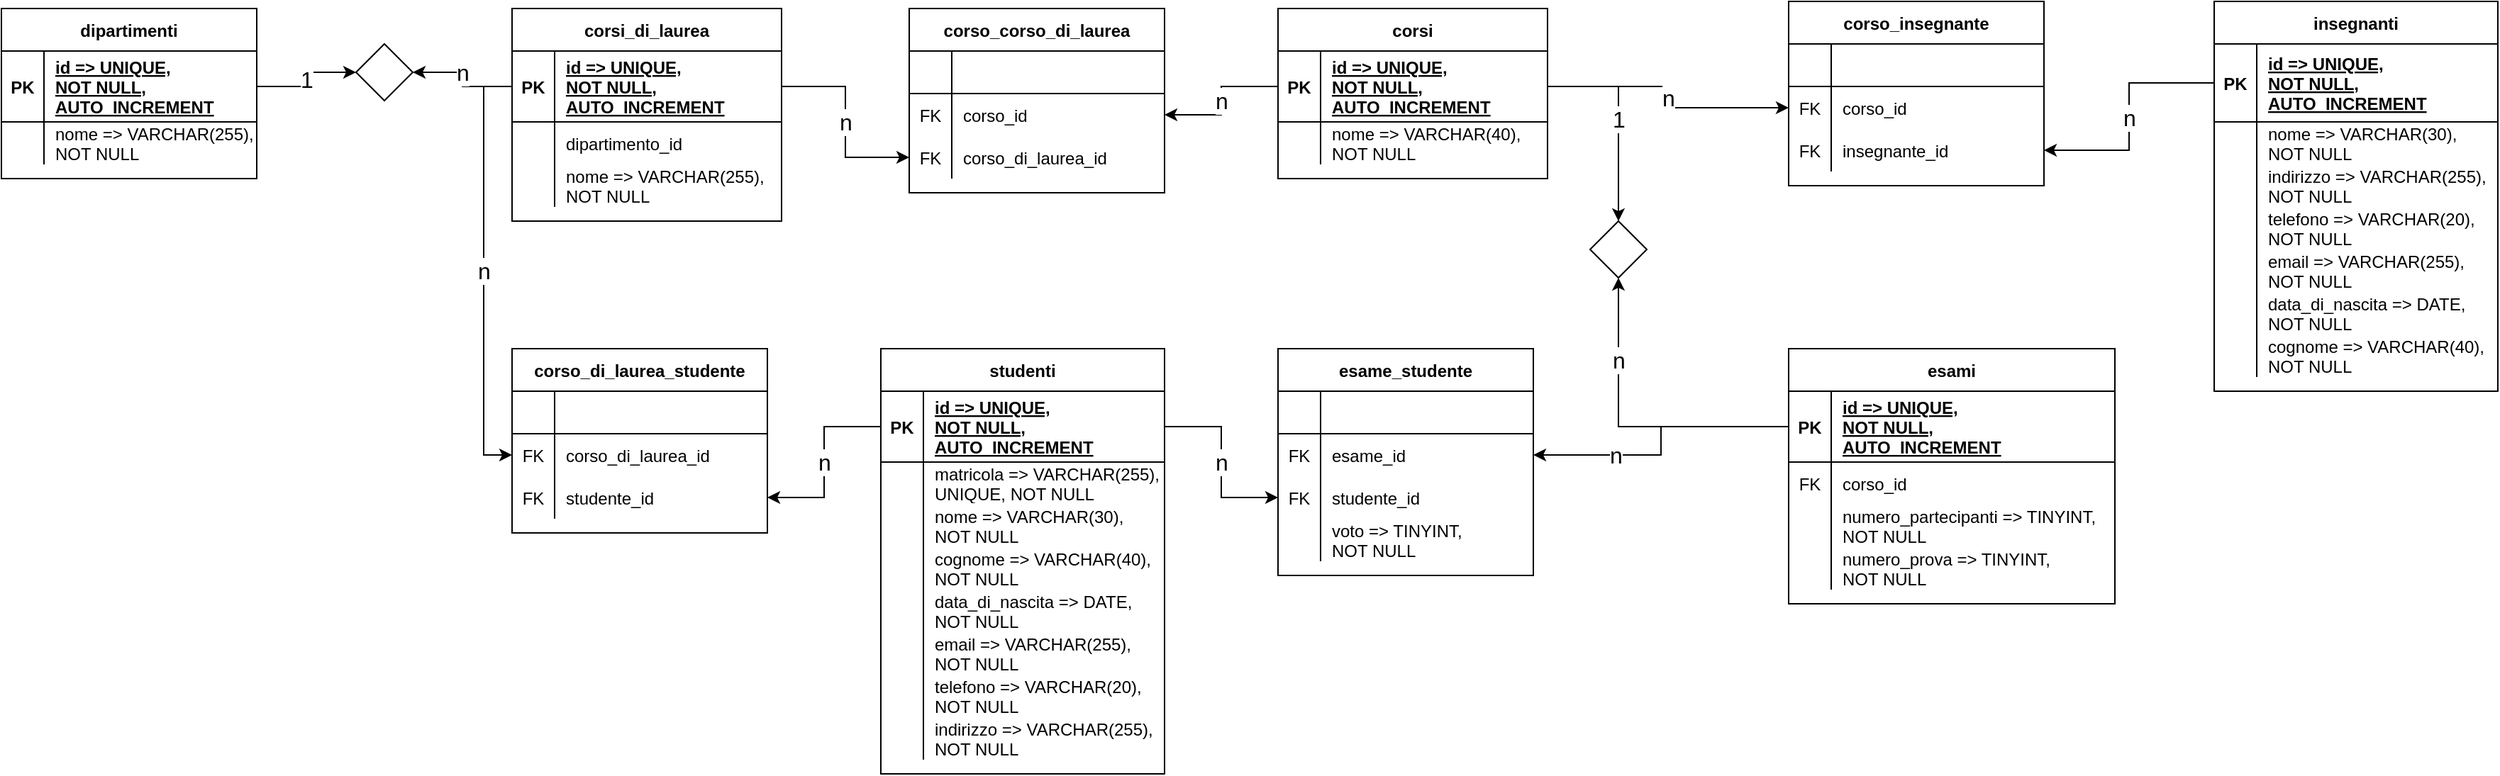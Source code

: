 <mxfile version="20.3.7" type="device"><diagram id="mI0ZPfT8q0YDLfwwR1di" name="Pagina-1"><mxGraphModel dx="1497" dy="802" grid="1" gridSize="10" guides="1" tooltips="1" connect="1" arrows="1" fold="1" page="1" pageScale="1" pageWidth="827" pageHeight="1169" math="0" shadow="0"><root><mxCell id="0"/><mxCell id="1" parent="0"/><mxCell id="MH5O1AEKYoV-XnrUyeyy-1" value="dipartimenti" style="shape=table;startSize=30;container=1;collapsible=1;childLayout=tableLayout;fixedRows=1;rowLines=0;fontStyle=1;align=center;resizeLast=1;" parent="1" vertex="1"><mxGeometry x="40" y="40" width="180" height="120" as="geometry"/></mxCell><mxCell id="MH5O1AEKYoV-XnrUyeyy-2" value="" style="shape=tableRow;horizontal=0;startSize=0;swimlaneHead=0;swimlaneBody=0;fillColor=none;collapsible=0;dropTarget=0;points=[[0,0.5],[1,0.5]];portConstraint=eastwest;top=0;left=0;right=0;bottom=1;" parent="MH5O1AEKYoV-XnrUyeyy-1" vertex="1"><mxGeometry y="30" width="180" height="50" as="geometry"/></mxCell><mxCell id="MH5O1AEKYoV-XnrUyeyy-3" value="PK" style="shape=partialRectangle;connectable=0;fillColor=none;top=0;left=0;bottom=0;right=0;fontStyle=1;overflow=hidden;" parent="MH5O1AEKYoV-XnrUyeyy-2" vertex="1"><mxGeometry width="30" height="50" as="geometry"><mxRectangle width="30" height="50" as="alternateBounds"/></mxGeometry></mxCell><mxCell id="MH5O1AEKYoV-XnrUyeyy-4" value="id =&gt; UNIQUE, &#10;NOT NULL, &#10;AUTO_INCREMENT" style="shape=partialRectangle;connectable=0;fillColor=none;top=0;left=0;bottom=0;right=0;align=left;spacingLeft=6;fontStyle=5;overflow=hidden;" parent="MH5O1AEKYoV-XnrUyeyy-2" vertex="1"><mxGeometry x="30" width="150" height="50" as="geometry"><mxRectangle width="150" height="50" as="alternateBounds"/></mxGeometry></mxCell><mxCell id="MH5O1AEKYoV-XnrUyeyy-5" value="" style="shape=tableRow;horizontal=0;startSize=0;swimlaneHead=0;swimlaneBody=0;fillColor=none;collapsible=0;dropTarget=0;points=[[0,0.5],[1,0.5]];portConstraint=eastwest;top=0;left=0;right=0;bottom=0;" parent="MH5O1AEKYoV-XnrUyeyy-1" vertex="1"><mxGeometry y="80" width="180" height="30" as="geometry"/></mxCell><mxCell id="MH5O1AEKYoV-XnrUyeyy-6" value="" style="shape=partialRectangle;connectable=0;fillColor=none;top=0;left=0;bottom=0;right=0;editable=1;overflow=hidden;" parent="MH5O1AEKYoV-XnrUyeyy-5" vertex="1"><mxGeometry width="30" height="30" as="geometry"><mxRectangle width="30" height="30" as="alternateBounds"/></mxGeometry></mxCell><mxCell id="MH5O1AEKYoV-XnrUyeyy-7" value="nome =&gt; VARCHAR(255),&#10;NOT NULL" style="shape=partialRectangle;connectable=0;fillColor=none;top=0;left=0;bottom=0;right=0;align=left;spacingLeft=6;overflow=hidden;" parent="MH5O1AEKYoV-XnrUyeyy-5" vertex="1"><mxGeometry x="30" width="150" height="30" as="geometry"><mxRectangle width="150" height="30" as="alternateBounds"/></mxGeometry></mxCell><mxCell id="MH5O1AEKYoV-XnrUyeyy-14" value="corsi_di_laurea" style="shape=table;startSize=30;container=1;collapsible=1;childLayout=tableLayout;fixedRows=1;rowLines=0;fontStyle=1;align=center;resizeLast=1;" parent="1" vertex="1"><mxGeometry x="400" y="40" width="190" height="150" as="geometry"/></mxCell><mxCell id="MH5O1AEKYoV-XnrUyeyy-15" value="" style="shape=tableRow;horizontal=0;startSize=0;swimlaneHead=0;swimlaneBody=0;fillColor=none;collapsible=0;dropTarget=0;points=[[0,0.5],[1,0.5]];portConstraint=eastwest;top=0;left=0;right=0;bottom=1;" parent="MH5O1AEKYoV-XnrUyeyy-14" vertex="1"><mxGeometry y="30" width="190" height="50" as="geometry"/></mxCell><mxCell id="MH5O1AEKYoV-XnrUyeyy-16" value="PK" style="shape=partialRectangle;connectable=0;fillColor=none;top=0;left=0;bottom=0;right=0;fontStyle=1;overflow=hidden;" parent="MH5O1AEKYoV-XnrUyeyy-15" vertex="1"><mxGeometry width="30" height="50" as="geometry"><mxRectangle width="30" height="50" as="alternateBounds"/></mxGeometry></mxCell><mxCell id="MH5O1AEKYoV-XnrUyeyy-17" value="id =&gt; UNIQUE,&#10;NOT NULL,&#10;AUTO_INCREMENT" style="shape=partialRectangle;connectable=0;fillColor=none;top=0;left=0;bottom=0;right=0;align=left;spacingLeft=6;fontStyle=5;overflow=hidden;" parent="MH5O1AEKYoV-XnrUyeyy-15" vertex="1"><mxGeometry x="30" width="160" height="50" as="geometry"><mxRectangle width="160" height="50" as="alternateBounds"/></mxGeometry></mxCell><mxCell id="MH5O1AEKYoV-XnrUyeyy-18" value="" style="shape=tableRow;horizontal=0;startSize=0;swimlaneHead=0;swimlaneBody=0;fillColor=none;collapsible=0;dropTarget=0;points=[[0,0.5],[1,0.5]];portConstraint=eastwest;top=0;left=0;right=0;bottom=0;" parent="MH5O1AEKYoV-XnrUyeyy-14" vertex="1"><mxGeometry y="80" width="190" height="30" as="geometry"/></mxCell><mxCell id="MH5O1AEKYoV-XnrUyeyy-19" value="" style="shape=partialRectangle;connectable=0;fillColor=none;top=0;left=0;bottom=0;right=0;editable=1;overflow=hidden;" parent="MH5O1AEKYoV-XnrUyeyy-18" vertex="1"><mxGeometry width="30" height="30" as="geometry"><mxRectangle width="30" height="30" as="alternateBounds"/></mxGeometry></mxCell><mxCell id="MH5O1AEKYoV-XnrUyeyy-20" value="dipartimento_id" style="shape=partialRectangle;connectable=0;fillColor=none;top=0;left=0;bottom=0;right=0;align=left;spacingLeft=6;overflow=hidden;" parent="MH5O1AEKYoV-XnrUyeyy-18" vertex="1"><mxGeometry x="30" width="160" height="30" as="geometry"><mxRectangle width="160" height="30" as="alternateBounds"/></mxGeometry></mxCell><mxCell id="MH5O1AEKYoV-XnrUyeyy-31" value="" style="shape=tableRow;horizontal=0;startSize=0;swimlaneHead=0;swimlaneBody=0;fillColor=none;collapsible=0;dropTarget=0;points=[[0,0.5],[1,0.5]];portConstraint=eastwest;top=0;left=0;right=0;bottom=0;" parent="MH5O1AEKYoV-XnrUyeyy-14" vertex="1"><mxGeometry y="110" width="190" height="30" as="geometry"/></mxCell><mxCell id="MH5O1AEKYoV-XnrUyeyy-32" value="" style="shape=partialRectangle;connectable=0;fillColor=none;top=0;left=0;bottom=0;right=0;editable=1;overflow=hidden;" parent="MH5O1AEKYoV-XnrUyeyy-31" vertex="1"><mxGeometry width="30" height="30" as="geometry"><mxRectangle width="30" height="30" as="alternateBounds"/></mxGeometry></mxCell><mxCell id="MH5O1AEKYoV-XnrUyeyy-33" value="nome =&gt; VARCHAR(255),&#10;NOT NULL" style="shape=partialRectangle;connectable=0;fillColor=none;top=0;left=0;bottom=0;right=0;align=left;spacingLeft=6;overflow=hidden;" parent="MH5O1AEKYoV-XnrUyeyy-31" vertex="1"><mxGeometry x="30" width="160" height="30" as="geometry"><mxRectangle width="160" height="30" as="alternateBounds"/></mxGeometry></mxCell><mxCell id="m5TZOOCpqlPHJm87c6ji-35" value="studenti" style="shape=table;startSize=30;container=1;collapsible=1;childLayout=tableLayout;fixedRows=1;rowLines=0;fontStyle=1;align=center;resizeLast=1;" vertex="1" parent="1"><mxGeometry x="660" y="280" width="200" height="300" as="geometry"/></mxCell><mxCell id="m5TZOOCpqlPHJm87c6ji-36" value="" style="shape=tableRow;horizontal=0;startSize=0;swimlaneHead=0;swimlaneBody=0;fillColor=none;collapsible=0;dropTarget=0;points=[[0,0.5],[1,0.5]];portConstraint=eastwest;top=0;left=0;right=0;bottom=1;" vertex="1" parent="m5TZOOCpqlPHJm87c6ji-35"><mxGeometry y="30" width="200" height="50" as="geometry"/></mxCell><mxCell id="m5TZOOCpqlPHJm87c6ji-37" value="PK" style="shape=partialRectangle;connectable=0;fillColor=none;top=0;left=0;bottom=0;right=0;fontStyle=1;overflow=hidden;" vertex="1" parent="m5TZOOCpqlPHJm87c6ji-36"><mxGeometry width="30" height="50" as="geometry"><mxRectangle width="30" height="50" as="alternateBounds"/></mxGeometry></mxCell><mxCell id="m5TZOOCpqlPHJm87c6ji-38" value="id =&gt; UNIQUE,&#10;NOT NULL,&#10;AUTO_INCREMENT" style="shape=partialRectangle;connectable=0;fillColor=none;top=0;left=0;bottom=0;right=0;align=left;spacingLeft=6;fontStyle=5;overflow=hidden;" vertex="1" parent="m5TZOOCpqlPHJm87c6ji-36"><mxGeometry x="30" width="170" height="50" as="geometry"><mxRectangle width="170" height="50" as="alternateBounds"/></mxGeometry></mxCell><mxCell id="m5TZOOCpqlPHJm87c6ji-39" value="" style="shape=tableRow;horizontal=0;startSize=0;swimlaneHead=0;swimlaneBody=0;fillColor=none;collapsible=0;dropTarget=0;points=[[0,0.5],[1,0.5]];portConstraint=eastwest;top=0;left=0;right=0;bottom=0;" vertex="1" parent="m5TZOOCpqlPHJm87c6ji-35"><mxGeometry y="80" width="200" height="30" as="geometry"/></mxCell><mxCell id="m5TZOOCpqlPHJm87c6ji-40" value="" style="shape=partialRectangle;connectable=0;fillColor=none;top=0;left=0;bottom=0;right=0;editable=1;overflow=hidden;" vertex="1" parent="m5TZOOCpqlPHJm87c6ji-39"><mxGeometry width="30" height="30" as="geometry"><mxRectangle width="30" height="30" as="alternateBounds"/></mxGeometry></mxCell><mxCell id="m5TZOOCpqlPHJm87c6ji-41" value="matricola =&gt; VARCHAR(255),&#10;UNIQUE, NOT NULL" style="shape=partialRectangle;connectable=0;fillColor=none;top=0;left=0;bottom=0;right=0;align=left;spacingLeft=6;overflow=hidden;" vertex="1" parent="m5TZOOCpqlPHJm87c6ji-39"><mxGeometry x="30" width="170" height="30" as="geometry"><mxRectangle width="170" height="30" as="alternateBounds"/></mxGeometry></mxCell><mxCell id="m5TZOOCpqlPHJm87c6ji-45" value="" style="shape=tableRow;horizontal=0;startSize=0;swimlaneHead=0;swimlaneBody=0;fillColor=none;collapsible=0;dropTarget=0;points=[[0,0.5],[1,0.5]];portConstraint=eastwest;top=0;left=0;right=0;bottom=0;" vertex="1" parent="m5TZOOCpqlPHJm87c6ji-35"><mxGeometry y="110" width="200" height="30" as="geometry"/></mxCell><mxCell id="m5TZOOCpqlPHJm87c6ji-46" value="" style="shape=partialRectangle;connectable=0;fillColor=none;top=0;left=0;bottom=0;right=0;editable=1;overflow=hidden;" vertex="1" parent="m5TZOOCpqlPHJm87c6ji-45"><mxGeometry width="30" height="30" as="geometry"><mxRectangle width="30" height="30" as="alternateBounds"/></mxGeometry></mxCell><mxCell id="m5TZOOCpqlPHJm87c6ji-47" value="nome =&gt; VARCHAR(30),&#10;NOT NULL" style="shape=partialRectangle;connectable=0;fillColor=none;top=0;left=0;bottom=0;right=0;align=left;spacingLeft=6;overflow=hidden;" vertex="1" parent="m5TZOOCpqlPHJm87c6ji-45"><mxGeometry x="30" width="170" height="30" as="geometry"><mxRectangle width="170" height="30" as="alternateBounds"/></mxGeometry></mxCell><mxCell id="m5TZOOCpqlPHJm87c6ji-42" value="" style="shape=tableRow;horizontal=0;startSize=0;swimlaneHead=0;swimlaneBody=0;fillColor=none;collapsible=0;dropTarget=0;points=[[0,0.5],[1,0.5]];portConstraint=eastwest;top=0;left=0;right=0;bottom=0;" vertex="1" parent="m5TZOOCpqlPHJm87c6ji-35"><mxGeometry y="140" width="200" height="30" as="geometry"/></mxCell><mxCell id="m5TZOOCpqlPHJm87c6ji-43" value="" style="shape=partialRectangle;connectable=0;fillColor=none;top=0;left=0;bottom=0;right=0;editable=1;overflow=hidden;" vertex="1" parent="m5TZOOCpqlPHJm87c6ji-42"><mxGeometry width="30" height="30" as="geometry"><mxRectangle width="30" height="30" as="alternateBounds"/></mxGeometry></mxCell><mxCell id="m5TZOOCpqlPHJm87c6ji-44" value="cognome =&gt; VARCHAR(40),&#10;NOT NULL" style="shape=partialRectangle;connectable=0;fillColor=none;top=0;left=0;bottom=0;right=0;align=left;spacingLeft=6;overflow=hidden;" vertex="1" parent="m5TZOOCpqlPHJm87c6ji-42"><mxGeometry x="30" width="170" height="30" as="geometry"><mxRectangle width="170" height="30" as="alternateBounds"/></mxGeometry></mxCell><mxCell id="m5TZOOCpqlPHJm87c6ji-124" value="" style="shape=tableRow;horizontal=0;startSize=0;swimlaneHead=0;swimlaneBody=0;fillColor=none;collapsible=0;dropTarget=0;points=[[0,0.5],[1,0.5]];portConstraint=eastwest;top=0;left=0;right=0;bottom=0;" vertex="1" parent="m5TZOOCpqlPHJm87c6ji-35"><mxGeometry y="170" width="200" height="30" as="geometry"/></mxCell><mxCell id="m5TZOOCpqlPHJm87c6ji-125" value="" style="shape=partialRectangle;connectable=0;fillColor=none;top=0;left=0;bottom=0;right=0;editable=1;overflow=hidden;" vertex="1" parent="m5TZOOCpqlPHJm87c6ji-124"><mxGeometry width="30" height="30" as="geometry"><mxRectangle width="30" height="30" as="alternateBounds"/></mxGeometry></mxCell><mxCell id="m5TZOOCpqlPHJm87c6ji-126" value="data_di_nascita =&gt; DATE,&#10;NOT NULL" style="shape=partialRectangle;connectable=0;fillColor=none;top=0;left=0;bottom=0;right=0;align=left;spacingLeft=6;overflow=hidden;" vertex="1" parent="m5TZOOCpqlPHJm87c6ji-124"><mxGeometry x="30" width="170" height="30" as="geometry"><mxRectangle width="170" height="30" as="alternateBounds"/></mxGeometry></mxCell><mxCell id="m5TZOOCpqlPHJm87c6ji-48" value="" style="shape=tableRow;horizontal=0;startSize=0;swimlaneHead=0;swimlaneBody=0;fillColor=none;collapsible=0;dropTarget=0;points=[[0,0.5],[1,0.5]];portConstraint=eastwest;top=0;left=0;right=0;bottom=0;" vertex="1" parent="m5TZOOCpqlPHJm87c6ji-35"><mxGeometry y="200" width="200" height="30" as="geometry"/></mxCell><mxCell id="m5TZOOCpqlPHJm87c6ji-49" value="" style="shape=partialRectangle;connectable=0;fillColor=none;top=0;left=0;bottom=0;right=0;editable=1;overflow=hidden;" vertex="1" parent="m5TZOOCpqlPHJm87c6ji-48"><mxGeometry width="30" height="30" as="geometry"><mxRectangle width="30" height="30" as="alternateBounds"/></mxGeometry></mxCell><mxCell id="m5TZOOCpqlPHJm87c6ji-50" value="email =&gt; VARCHAR(255),&#10;NOT NULL" style="shape=partialRectangle;connectable=0;fillColor=none;top=0;left=0;bottom=0;right=0;align=left;spacingLeft=6;overflow=hidden;" vertex="1" parent="m5TZOOCpqlPHJm87c6ji-48"><mxGeometry x="30" width="170" height="30" as="geometry"><mxRectangle width="170" height="30" as="alternateBounds"/></mxGeometry></mxCell><mxCell id="m5TZOOCpqlPHJm87c6ji-51" value="" style="shape=tableRow;horizontal=0;startSize=0;swimlaneHead=0;swimlaneBody=0;fillColor=none;collapsible=0;dropTarget=0;points=[[0,0.5],[1,0.5]];portConstraint=eastwest;top=0;left=0;right=0;bottom=0;" vertex="1" parent="m5TZOOCpqlPHJm87c6ji-35"><mxGeometry y="230" width="200" height="30" as="geometry"/></mxCell><mxCell id="m5TZOOCpqlPHJm87c6ji-52" value="" style="shape=partialRectangle;connectable=0;fillColor=none;top=0;left=0;bottom=0;right=0;editable=1;overflow=hidden;" vertex="1" parent="m5TZOOCpqlPHJm87c6ji-51"><mxGeometry width="30" height="30" as="geometry"><mxRectangle width="30" height="30" as="alternateBounds"/></mxGeometry></mxCell><mxCell id="m5TZOOCpqlPHJm87c6ji-53" value="telefono =&gt; VARCHAR(20),&#10;NOT NULL" style="shape=partialRectangle;connectable=0;fillColor=none;top=0;left=0;bottom=0;right=0;align=left;spacingLeft=6;overflow=hidden;" vertex="1" parent="m5TZOOCpqlPHJm87c6ji-51"><mxGeometry x="30" width="170" height="30" as="geometry"><mxRectangle width="170" height="30" as="alternateBounds"/></mxGeometry></mxCell><mxCell id="m5TZOOCpqlPHJm87c6ji-54" value="" style="shape=tableRow;horizontal=0;startSize=0;swimlaneHead=0;swimlaneBody=0;fillColor=none;collapsible=0;dropTarget=0;points=[[0,0.5],[1,0.5]];portConstraint=eastwest;top=0;left=0;right=0;bottom=0;" vertex="1" parent="m5TZOOCpqlPHJm87c6ji-35"><mxGeometry y="260" width="200" height="30" as="geometry"/></mxCell><mxCell id="m5TZOOCpqlPHJm87c6ji-55" value="" style="shape=partialRectangle;connectable=0;fillColor=none;top=0;left=0;bottom=0;right=0;editable=1;overflow=hidden;" vertex="1" parent="m5TZOOCpqlPHJm87c6ji-54"><mxGeometry width="30" height="30" as="geometry"><mxRectangle width="30" height="30" as="alternateBounds"/></mxGeometry></mxCell><mxCell id="m5TZOOCpqlPHJm87c6ji-56" value="indirizzo =&gt; VARCHAR(255),&#10;NOT NULL" style="shape=partialRectangle;connectable=0;fillColor=none;top=0;left=0;bottom=0;right=0;align=left;spacingLeft=6;overflow=hidden;" vertex="1" parent="m5TZOOCpqlPHJm87c6ji-54"><mxGeometry x="30" width="170" height="30" as="geometry"><mxRectangle width="170" height="30" as="alternateBounds"/></mxGeometry></mxCell><mxCell id="m5TZOOCpqlPHJm87c6ji-57" value="corso_di_laurea_studente" style="shape=table;startSize=30;container=1;collapsible=1;childLayout=tableLayout;fixedRows=1;rowLines=0;fontStyle=1;align=center;resizeLast=1;" vertex="1" parent="1"><mxGeometry x="400" y="280" width="180" height="130" as="geometry"/></mxCell><mxCell id="m5TZOOCpqlPHJm87c6ji-58" value="" style="shape=tableRow;horizontal=0;startSize=0;swimlaneHead=0;swimlaneBody=0;fillColor=none;collapsible=0;dropTarget=0;points=[[0,0.5],[1,0.5]];portConstraint=eastwest;top=0;left=0;right=0;bottom=1;" vertex="1" parent="m5TZOOCpqlPHJm87c6ji-57"><mxGeometry y="30" width="180" height="30" as="geometry"/></mxCell><mxCell id="m5TZOOCpqlPHJm87c6ji-59" value="" style="shape=partialRectangle;connectable=0;fillColor=none;top=0;left=0;bottom=0;right=0;fontStyle=1;overflow=hidden;" vertex="1" parent="m5TZOOCpqlPHJm87c6ji-58"><mxGeometry width="30" height="30" as="geometry"><mxRectangle width="30" height="30" as="alternateBounds"/></mxGeometry></mxCell><mxCell id="m5TZOOCpqlPHJm87c6ji-60" value="" style="shape=partialRectangle;connectable=0;fillColor=none;top=0;left=0;bottom=0;right=0;align=left;spacingLeft=6;fontStyle=5;overflow=hidden;" vertex="1" parent="m5TZOOCpqlPHJm87c6ji-58"><mxGeometry x="30" width="150" height="30" as="geometry"><mxRectangle width="150" height="30" as="alternateBounds"/></mxGeometry></mxCell><mxCell id="m5TZOOCpqlPHJm87c6ji-76" value="" style="shape=tableRow;horizontal=0;startSize=0;swimlaneHead=0;swimlaneBody=0;fillColor=none;collapsible=0;dropTarget=0;points=[[0,0.5],[1,0.5]];portConstraint=eastwest;top=0;left=0;right=0;bottom=0;" vertex="1" parent="m5TZOOCpqlPHJm87c6ji-57"><mxGeometry y="60" width="180" height="30" as="geometry"/></mxCell><mxCell id="m5TZOOCpqlPHJm87c6ji-77" value="FK" style="shape=partialRectangle;connectable=0;fillColor=none;top=0;left=0;bottom=0;right=0;editable=1;overflow=hidden;" vertex="1" parent="m5TZOOCpqlPHJm87c6ji-76"><mxGeometry width="30" height="30" as="geometry"><mxRectangle width="30" height="30" as="alternateBounds"/></mxGeometry></mxCell><mxCell id="m5TZOOCpqlPHJm87c6ji-78" value="corso_di_laurea_id" style="shape=partialRectangle;connectable=0;fillColor=none;top=0;left=0;bottom=0;right=0;align=left;spacingLeft=6;overflow=hidden;" vertex="1" parent="m5TZOOCpqlPHJm87c6ji-76"><mxGeometry x="30" width="150" height="30" as="geometry"><mxRectangle width="150" height="30" as="alternateBounds"/></mxGeometry></mxCell><mxCell id="m5TZOOCpqlPHJm87c6ji-79" value="" style="shape=tableRow;horizontal=0;startSize=0;swimlaneHead=0;swimlaneBody=0;fillColor=none;collapsible=0;dropTarget=0;points=[[0,0.5],[1,0.5]];portConstraint=eastwest;top=0;left=0;right=0;bottom=0;" vertex="1" parent="m5TZOOCpqlPHJm87c6ji-57"><mxGeometry y="90" width="180" height="30" as="geometry"/></mxCell><mxCell id="m5TZOOCpqlPHJm87c6ji-80" value="FK" style="shape=partialRectangle;connectable=0;fillColor=none;top=0;left=0;bottom=0;right=0;editable=1;overflow=hidden;" vertex="1" parent="m5TZOOCpqlPHJm87c6ji-79"><mxGeometry width="30" height="30" as="geometry"><mxRectangle width="30" height="30" as="alternateBounds"/></mxGeometry></mxCell><mxCell id="m5TZOOCpqlPHJm87c6ji-81" value="studente_id" style="shape=partialRectangle;connectable=0;fillColor=none;top=0;left=0;bottom=0;right=0;align=left;spacingLeft=6;overflow=hidden;" vertex="1" parent="m5TZOOCpqlPHJm87c6ji-79"><mxGeometry x="30" width="150" height="30" as="geometry"><mxRectangle width="150" height="30" as="alternateBounds"/></mxGeometry></mxCell><mxCell id="m5TZOOCpqlPHJm87c6ji-99" value="esame_studente" style="shape=table;startSize=30;container=1;collapsible=1;childLayout=tableLayout;fixedRows=1;rowLines=0;fontStyle=1;align=center;resizeLast=1;" vertex="1" parent="1"><mxGeometry x="940" y="280" width="180" height="160" as="geometry"/></mxCell><mxCell id="m5TZOOCpqlPHJm87c6ji-100" value="" style="shape=tableRow;horizontal=0;startSize=0;swimlaneHead=0;swimlaneBody=0;fillColor=none;collapsible=0;dropTarget=0;points=[[0,0.5],[1,0.5]];portConstraint=eastwest;top=0;left=0;right=0;bottom=1;" vertex="1" parent="m5TZOOCpqlPHJm87c6ji-99"><mxGeometry y="30" width="180" height="30" as="geometry"/></mxCell><mxCell id="m5TZOOCpqlPHJm87c6ji-101" value="" style="shape=partialRectangle;connectable=0;fillColor=none;top=0;left=0;bottom=0;right=0;fontStyle=1;overflow=hidden;" vertex="1" parent="m5TZOOCpqlPHJm87c6ji-100"><mxGeometry width="30" height="30" as="geometry"><mxRectangle width="30" height="30" as="alternateBounds"/></mxGeometry></mxCell><mxCell id="m5TZOOCpqlPHJm87c6ji-102" value="" style="shape=partialRectangle;connectable=0;fillColor=none;top=0;left=0;bottom=0;right=0;align=left;spacingLeft=6;fontStyle=5;overflow=hidden;" vertex="1" parent="m5TZOOCpqlPHJm87c6ji-100"><mxGeometry x="30" width="150" height="30" as="geometry"><mxRectangle width="150" height="30" as="alternateBounds"/></mxGeometry></mxCell><mxCell id="m5TZOOCpqlPHJm87c6ji-103" value="" style="shape=tableRow;horizontal=0;startSize=0;swimlaneHead=0;swimlaneBody=0;fillColor=none;collapsible=0;dropTarget=0;points=[[0,0.5],[1,0.5]];portConstraint=eastwest;top=0;left=0;right=0;bottom=0;" vertex="1" parent="m5TZOOCpqlPHJm87c6ji-99"><mxGeometry y="60" width="180" height="30" as="geometry"/></mxCell><mxCell id="m5TZOOCpqlPHJm87c6ji-104" value="FK" style="shape=partialRectangle;connectable=0;fillColor=none;top=0;left=0;bottom=0;right=0;editable=1;overflow=hidden;" vertex="1" parent="m5TZOOCpqlPHJm87c6ji-103"><mxGeometry width="30" height="30" as="geometry"><mxRectangle width="30" height="30" as="alternateBounds"/></mxGeometry></mxCell><mxCell id="m5TZOOCpqlPHJm87c6ji-105" value="esame_id" style="shape=partialRectangle;connectable=0;fillColor=none;top=0;left=0;bottom=0;right=0;align=left;spacingLeft=6;overflow=hidden;" vertex="1" parent="m5TZOOCpqlPHJm87c6ji-103"><mxGeometry x="30" width="150" height="30" as="geometry"><mxRectangle width="150" height="30" as="alternateBounds"/></mxGeometry></mxCell><mxCell id="m5TZOOCpqlPHJm87c6ji-106" value="" style="shape=tableRow;horizontal=0;startSize=0;swimlaneHead=0;swimlaneBody=0;fillColor=none;collapsible=0;dropTarget=0;points=[[0,0.5],[1,0.5]];portConstraint=eastwest;top=0;left=0;right=0;bottom=0;" vertex="1" parent="m5TZOOCpqlPHJm87c6ji-99"><mxGeometry y="90" width="180" height="30" as="geometry"/></mxCell><mxCell id="m5TZOOCpqlPHJm87c6ji-107" value="FK" style="shape=partialRectangle;connectable=0;fillColor=none;top=0;left=0;bottom=0;right=0;editable=1;overflow=hidden;" vertex="1" parent="m5TZOOCpqlPHJm87c6ji-106"><mxGeometry width="30" height="30" as="geometry"><mxRectangle width="30" height="30" as="alternateBounds"/></mxGeometry></mxCell><mxCell id="m5TZOOCpqlPHJm87c6ji-108" value="studente_id" style="shape=partialRectangle;connectable=0;fillColor=none;top=0;left=0;bottom=0;right=0;align=left;spacingLeft=6;overflow=hidden;" vertex="1" parent="m5TZOOCpqlPHJm87c6ji-106"><mxGeometry x="30" width="150" height="30" as="geometry"><mxRectangle width="150" height="30" as="alternateBounds"/></mxGeometry></mxCell><mxCell id="m5TZOOCpqlPHJm87c6ji-111" value="" style="shape=tableRow;horizontal=0;startSize=0;swimlaneHead=0;swimlaneBody=0;fillColor=none;collapsible=0;dropTarget=0;points=[[0,0.5],[1,0.5]];portConstraint=eastwest;top=0;left=0;right=0;bottom=0;" vertex="1" parent="m5TZOOCpqlPHJm87c6ji-99"><mxGeometry y="120" width="180" height="30" as="geometry"/></mxCell><mxCell id="m5TZOOCpqlPHJm87c6ji-112" value="" style="shape=partialRectangle;connectable=0;fillColor=none;top=0;left=0;bottom=0;right=0;editable=1;overflow=hidden;" vertex="1" parent="m5TZOOCpqlPHJm87c6ji-111"><mxGeometry width="30" height="30" as="geometry"><mxRectangle width="30" height="30" as="alternateBounds"/></mxGeometry></mxCell><mxCell id="m5TZOOCpqlPHJm87c6ji-113" value="voto =&gt; TINYINT,&#10;NOT NULL" style="shape=partialRectangle;connectable=0;fillColor=none;top=0;left=0;bottom=0;right=0;align=left;spacingLeft=6;overflow=hidden;" vertex="1" parent="m5TZOOCpqlPHJm87c6ji-111"><mxGeometry x="30" width="150" height="30" as="geometry"><mxRectangle width="150" height="30" as="alternateBounds"/></mxGeometry></mxCell><mxCell id="m5TZOOCpqlPHJm87c6ji-20" value="corso_corso_di_laurea" style="shape=table;startSize=30;container=1;collapsible=1;childLayout=tableLayout;fixedRows=1;rowLines=0;fontStyle=1;align=center;resizeLast=1;" vertex="1" parent="1"><mxGeometry x="680" y="40" width="180" height="130" as="geometry"/></mxCell><mxCell id="m5TZOOCpqlPHJm87c6ji-21" value="" style="shape=tableRow;horizontal=0;startSize=0;swimlaneHead=0;swimlaneBody=0;fillColor=none;collapsible=0;dropTarget=0;points=[[0,0.5],[1,0.5]];portConstraint=eastwest;top=0;left=0;right=0;bottom=1;" vertex="1" parent="m5TZOOCpqlPHJm87c6ji-20"><mxGeometry y="30" width="180" height="30" as="geometry"/></mxCell><mxCell id="m5TZOOCpqlPHJm87c6ji-22" value="" style="shape=partialRectangle;connectable=0;fillColor=none;top=0;left=0;bottom=0;right=0;fontStyle=1;overflow=hidden;" vertex="1" parent="m5TZOOCpqlPHJm87c6ji-21"><mxGeometry width="30" height="30" as="geometry"><mxRectangle width="30" height="30" as="alternateBounds"/></mxGeometry></mxCell><mxCell id="m5TZOOCpqlPHJm87c6ji-23" value="" style="shape=partialRectangle;connectable=0;fillColor=none;top=0;left=0;bottom=0;right=0;align=left;spacingLeft=6;fontStyle=5;overflow=hidden;" vertex="1" parent="m5TZOOCpqlPHJm87c6ji-21"><mxGeometry x="30" width="150" height="30" as="geometry"><mxRectangle width="150" height="30" as="alternateBounds"/></mxGeometry></mxCell><mxCell id="m5TZOOCpqlPHJm87c6ji-27" value="" style="shape=tableRow;horizontal=0;startSize=0;swimlaneHead=0;swimlaneBody=0;fillColor=none;collapsible=0;dropTarget=0;points=[[0,0.5],[1,0.5]];portConstraint=eastwest;top=0;left=0;right=0;bottom=0;" vertex="1" parent="m5TZOOCpqlPHJm87c6ji-20"><mxGeometry y="60" width="180" height="30" as="geometry"/></mxCell><mxCell id="m5TZOOCpqlPHJm87c6ji-28" value="FK" style="shape=partialRectangle;connectable=0;fillColor=none;top=0;left=0;bottom=0;right=0;editable=1;overflow=hidden;" vertex="1" parent="m5TZOOCpqlPHJm87c6ji-27"><mxGeometry width="30" height="30" as="geometry"><mxRectangle width="30" height="30" as="alternateBounds"/></mxGeometry></mxCell><mxCell id="m5TZOOCpqlPHJm87c6ji-29" value="corso_id" style="shape=partialRectangle;connectable=0;fillColor=none;top=0;left=0;bottom=0;right=0;align=left;spacingLeft=6;overflow=hidden;" vertex="1" parent="m5TZOOCpqlPHJm87c6ji-27"><mxGeometry x="30" width="150" height="30" as="geometry"><mxRectangle width="150" height="30" as="alternateBounds"/></mxGeometry></mxCell><mxCell id="m5TZOOCpqlPHJm87c6ji-30" value="" style="shape=tableRow;horizontal=0;startSize=0;swimlaneHead=0;swimlaneBody=0;fillColor=none;collapsible=0;dropTarget=0;points=[[0,0.5],[1,0.5]];portConstraint=eastwest;top=0;left=0;right=0;bottom=0;" vertex="1" parent="m5TZOOCpqlPHJm87c6ji-20"><mxGeometry y="90" width="180" height="30" as="geometry"/></mxCell><mxCell id="m5TZOOCpqlPHJm87c6ji-31" value="FK" style="shape=partialRectangle;connectable=0;fillColor=none;top=0;left=0;bottom=0;right=0;editable=1;overflow=hidden;" vertex="1" parent="m5TZOOCpqlPHJm87c6ji-30"><mxGeometry width="30" height="30" as="geometry"><mxRectangle width="30" height="30" as="alternateBounds"/></mxGeometry></mxCell><mxCell id="m5TZOOCpqlPHJm87c6ji-32" value="corso_di_laurea_id" style="shape=partialRectangle;connectable=0;fillColor=none;top=0;left=0;bottom=0;right=0;align=left;spacingLeft=6;overflow=hidden;" vertex="1" parent="m5TZOOCpqlPHJm87c6ji-30"><mxGeometry x="30" width="150" height="30" as="geometry"><mxRectangle width="150" height="30" as="alternateBounds"/></mxGeometry></mxCell><mxCell id="MH5O1AEKYoV-XnrUyeyy-24" value="corsi" style="shape=table;startSize=30;container=1;collapsible=1;childLayout=tableLayout;fixedRows=1;rowLines=0;fontStyle=1;align=center;resizeLast=1;" parent="1" vertex="1"><mxGeometry x="940" y="40" width="190" height="120" as="geometry"/></mxCell><mxCell id="MH5O1AEKYoV-XnrUyeyy-25" value="" style="shape=tableRow;horizontal=0;startSize=0;swimlaneHead=0;swimlaneBody=0;fillColor=none;collapsible=0;dropTarget=0;points=[[0,0.5],[1,0.5]];portConstraint=eastwest;top=0;left=0;right=0;bottom=1;" parent="MH5O1AEKYoV-XnrUyeyy-24" vertex="1"><mxGeometry y="30" width="190" height="50" as="geometry"/></mxCell><mxCell id="MH5O1AEKYoV-XnrUyeyy-26" value="PK" style="shape=partialRectangle;connectable=0;fillColor=none;top=0;left=0;bottom=0;right=0;fontStyle=1;overflow=hidden;" parent="MH5O1AEKYoV-XnrUyeyy-25" vertex="1"><mxGeometry width="30" height="50" as="geometry"><mxRectangle width="30" height="50" as="alternateBounds"/></mxGeometry></mxCell><mxCell id="MH5O1AEKYoV-XnrUyeyy-27" value="id =&gt; UNIQUE,&#10;NOT NULL,&#10;AUTO_INCREMENT" style="shape=partialRectangle;connectable=0;fillColor=none;top=0;left=0;bottom=0;right=0;align=left;spacingLeft=6;fontStyle=5;overflow=hidden;" parent="MH5O1AEKYoV-XnrUyeyy-25" vertex="1"><mxGeometry x="30" width="160" height="50" as="geometry"><mxRectangle width="160" height="50" as="alternateBounds"/></mxGeometry></mxCell><mxCell id="MH5O1AEKYoV-XnrUyeyy-28" value="" style="shape=tableRow;horizontal=0;startSize=0;swimlaneHead=0;swimlaneBody=0;fillColor=none;collapsible=0;dropTarget=0;points=[[0,0.5],[1,0.5]];portConstraint=eastwest;top=0;left=0;right=0;bottom=0;" parent="MH5O1AEKYoV-XnrUyeyy-24" vertex="1"><mxGeometry y="80" width="190" height="30" as="geometry"/></mxCell><mxCell id="MH5O1AEKYoV-XnrUyeyy-29" value="" style="shape=partialRectangle;connectable=0;fillColor=none;top=0;left=0;bottom=0;right=0;editable=1;overflow=hidden;" parent="MH5O1AEKYoV-XnrUyeyy-28" vertex="1"><mxGeometry width="30" height="30" as="geometry"><mxRectangle width="30" height="30" as="alternateBounds"/></mxGeometry></mxCell><mxCell id="MH5O1AEKYoV-XnrUyeyy-30" value="nome =&gt; VARCHAR(40),&#10;NOT NULL" style="shape=partialRectangle;connectable=0;fillColor=none;top=0;left=0;bottom=0;right=0;align=left;spacingLeft=6;overflow=hidden;" parent="MH5O1AEKYoV-XnrUyeyy-28" vertex="1"><mxGeometry x="30" width="160" height="30" as="geometry"><mxRectangle width="160" height="30" as="alternateBounds"/></mxGeometry></mxCell><mxCell id="m5TZOOCpqlPHJm87c6ji-84" value="esami" style="shape=table;startSize=30;container=1;collapsible=1;childLayout=tableLayout;fixedRows=1;rowLines=0;fontStyle=1;align=center;resizeLast=1;" vertex="1" parent="1"><mxGeometry x="1300" y="280" width="230" height="180" as="geometry"/></mxCell><mxCell id="m5TZOOCpqlPHJm87c6ji-85" value="" style="shape=tableRow;horizontal=0;startSize=0;swimlaneHead=0;swimlaneBody=0;fillColor=none;collapsible=0;dropTarget=0;points=[[0,0.5],[1,0.5]];portConstraint=eastwest;top=0;left=0;right=0;bottom=1;" vertex="1" parent="m5TZOOCpqlPHJm87c6ji-84"><mxGeometry y="30" width="230" height="50" as="geometry"/></mxCell><mxCell id="m5TZOOCpqlPHJm87c6ji-86" value="PK" style="shape=partialRectangle;connectable=0;fillColor=none;top=0;left=0;bottom=0;right=0;fontStyle=1;overflow=hidden;" vertex="1" parent="m5TZOOCpqlPHJm87c6ji-85"><mxGeometry width="30" height="50" as="geometry"><mxRectangle width="30" height="50" as="alternateBounds"/></mxGeometry></mxCell><mxCell id="m5TZOOCpqlPHJm87c6ji-87" value="id =&gt; UNIQUE,&#10;NOT NULL,&#10;AUTO_INCREMENT" style="shape=partialRectangle;connectable=0;fillColor=none;top=0;left=0;bottom=0;right=0;align=left;spacingLeft=6;fontStyle=5;overflow=hidden;" vertex="1" parent="m5TZOOCpqlPHJm87c6ji-85"><mxGeometry x="30" width="200" height="50" as="geometry"><mxRectangle width="200" height="50" as="alternateBounds"/></mxGeometry></mxCell><mxCell id="m5TZOOCpqlPHJm87c6ji-88" value="" style="shape=tableRow;horizontal=0;startSize=0;swimlaneHead=0;swimlaneBody=0;fillColor=none;collapsible=0;dropTarget=0;points=[[0,0.5],[1,0.5]];portConstraint=eastwest;top=0;left=0;right=0;bottom=0;" vertex="1" parent="m5TZOOCpqlPHJm87c6ji-84"><mxGeometry y="80" width="230" height="30" as="geometry"/></mxCell><mxCell id="m5TZOOCpqlPHJm87c6ji-89" value="FK" style="shape=partialRectangle;connectable=0;fillColor=none;top=0;left=0;bottom=0;right=0;editable=1;overflow=hidden;" vertex="1" parent="m5TZOOCpqlPHJm87c6ji-88"><mxGeometry width="30" height="30" as="geometry"><mxRectangle width="30" height="30" as="alternateBounds"/></mxGeometry></mxCell><mxCell id="m5TZOOCpqlPHJm87c6ji-90" value="corso_id" style="shape=partialRectangle;connectable=0;fillColor=none;top=0;left=0;bottom=0;right=0;align=left;spacingLeft=6;overflow=hidden;" vertex="1" parent="m5TZOOCpqlPHJm87c6ji-88"><mxGeometry x="30" width="200" height="30" as="geometry"><mxRectangle width="200" height="30" as="alternateBounds"/></mxGeometry></mxCell><mxCell id="m5TZOOCpqlPHJm87c6ji-95" value="" style="shape=tableRow;horizontal=0;startSize=0;swimlaneHead=0;swimlaneBody=0;fillColor=none;collapsible=0;dropTarget=0;points=[[0,0.5],[1,0.5]];portConstraint=eastwest;top=0;left=0;right=0;bottom=0;" vertex="1" parent="m5TZOOCpqlPHJm87c6ji-84"><mxGeometry y="110" width="230" height="30" as="geometry"/></mxCell><mxCell id="m5TZOOCpqlPHJm87c6ji-96" value="" style="shape=partialRectangle;connectable=0;fillColor=none;top=0;left=0;bottom=0;right=0;editable=1;overflow=hidden;" vertex="1" parent="m5TZOOCpqlPHJm87c6ji-95"><mxGeometry width="30" height="30" as="geometry"><mxRectangle width="30" height="30" as="alternateBounds"/></mxGeometry></mxCell><mxCell id="m5TZOOCpqlPHJm87c6ji-97" value="numero_partecipanti =&gt; TINYINT,&#10;NOT NULL" style="shape=partialRectangle;connectable=0;fillColor=none;top=0;left=0;bottom=0;right=0;align=left;spacingLeft=6;overflow=hidden;" vertex="1" parent="m5TZOOCpqlPHJm87c6ji-95"><mxGeometry x="30" width="200" height="30" as="geometry"><mxRectangle width="200" height="30" as="alternateBounds"/></mxGeometry></mxCell><mxCell id="m5TZOOCpqlPHJm87c6ji-143" value="" style="shape=tableRow;horizontal=0;startSize=0;swimlaneHead=0;swimlaneBody=0;fillColor=none;collapsible=0;dropTarget=0;points=[[0,0.5],[1,0.5]];portConstraint=eastwest;top=0;left=0;right=0;bottom=0;" vertex="1" parent="m5TZOOCpqlPHJm87c6ji-84"><mxGeometry y="140" width="230" height="30" as="geometry"/></mxCell><mxCell id="m5TZOOCpqlPHJm87c6ji-144" value="" style="shape=partialRectangle;connectable=0;fillColor=none;top=0;left=0;bottom=0;right=0;editable=1;overflow=hidden;" vertex="1" parent="m5TZOOCpqlPHJm87c6ji-143"><mxGeometry width="30" height="30" as="geometry"><mxRectangle width="30" height="30" as="alternateBounds"/></mxGeometry></mxCell><mxCell id="m5TZOOCpqlPHJm87c6ji-145" value="numero_prova =&gt; TINYINT,&#10;NOT NULL" style="shape=partialRectangle;connectable=0;fillColor=none;top=0;left=0;bottom=0;right=0;align=left;spacingLeft=6;overflow=hidden;" vertex="1" parent="m5TZOOCpqlPHJm87c6ji-143"><mxGeometry x="30" width="200" height="30" as="geometry"><mxRectangle width="200" height="30" as="alternateBounds"/></mxGeometry></mxCell><mxCell id="m5TZOOCpqlPHJm87c6ji-1" value="insegnanti" style="shape=table;startSize=30;container=1;collapsible=1;childLayout=tableLayout;fixedRows=1;rowLines=0;fontStyle=1;align=center;resizeLast=1;" vertex="1" parent="1"><mxGeometry x="1600" y="35" width="200.0" height="275" as="geometry"/></mxCell><mxCell id="m5TZOOCpqlPHJm87c6ji-2" value="" style="shape=tableRow;horizontal=0;startSize=0;swimlaneHead=0;swimlaneBody=0;fillColor=none;collapsible=0;dropTarget=0;points=[[0,0.5],[1,0.5]];portConstraint=eastwest;top=0;left=0;right=0;bottom=1;" vertex="1" parent="m5TZOOCpqlPHJm87c6ji-1"><mxGeometry y="30" width="200.0" height="55" as="geometry"/></mxCell><mxCell id="m5TZOOCpqlPHJm87c6ji-3" value="PK" style="shape=partialRectangle;connectable=0;fillColor=none;top=0;left=0;bottom=0;right=0;fontStyle=1;overflow=hidden;" vertex="1" parent="m5TZOOCpqlPHJm87c6ji-2"><mxGeometry width="30" height="55" as="geometry"><mxRectangle width="30" height="55" as="alternateBounds"/></mxGeometry></mxCell><mxCell id="m5TZOOCpqlPHJm87c6ji-4" value="id =&gt; UNIQUE,&#10;NOT NULL,&#10;AUTO_INCREMENT" style="shape=partialRectangle;connectable=0;fillColor=none;top=0;left=0;bottom=0;right=0;align=left;spacingLeft=6;fontStyle=5;overflow=hidden;" vertex="1" parent="m5TZOOCpqlPHJm87c6ji-2"><mxGeometry x="30" width="170.0" height="55" as="geometry"><mxRectangle width="170.0" height="55" as="alternateBounds"/></mxGeometry></mxCell><mxCell id="m5TZOOCpqlPHJm87c6ji-164" value="" style="shape=tableRow;horizontal=0;startSize=0;swimlaneHead=0;swimlaneBody=0;fillColor=none;collapsible=0;dropTarget=0;points=[[0,0.5],[1,0.5]];portConstraint=eastwest;top=0;left=0;right=0;bottom=0;" vertex="1" parent="m5TZOOCpqlPHJm87c6ji-1"><mxGeometry y="85" width="200.0" height="30" as="geometry"/></mxCell><mxCell id="m5TZOOCpqlPHJm87c6ji-165" value="" style="shape=partialRectangle;connectable=0;fillColor=none;top=0;left=0;bottom=0;right=0;editable=1;overflow=hidden;" vertex="1" parent="m5TZOOCpqlPHJm87c6ji-164"><mxGeometry width="30" height="30" as="geometry"><mxRectangle width="30" height="30" as="alternateBounds"/></mxGeometry></mxCell><mxCell id="m5TZOOCpqlPHJm87c6ji-166" value="nome =&gt; VARCHAR(30),&#10;NOT NULL" style="shape=partialRectangle;connectable=0;fillColor=none;top=0;left=0;bottom=0;right=0;align=left;spacingLeft=6;overflow=hidden;" vertex="1" parent="m5TZOOCpqlPHJm87c6ji-164"><mxGeometry x="30" width="170.0" height="30" as="geometry"><mxRectangle width="170.0" height="30" as="alternateBounds"/></mxGeometry></mxCell><mxCell id="m5TZOOCpqlPHJm87c6ji-179" value="" style="shape=tableRow;horizontal=0;startSize=0;swimlaneHead=0;swimlaneBody=0;fillColor=none;collapsible=0;dropTarget=0;points=[[0,0.5],[1,0.5]];portConstraint=eastwest;top=0;left=0;right=0;bottom=0;" vertex="1" parent="m5TZOOCpqlPHJm87c6ji-1"><mxGeometry y="115" width="200.0" height="30" as="geometry"/></mxCell><mxCell id="m5TZOOCpqlPHJm87c6ji-180" value="" style="shape=partialRectangle;connectable=0;fillColor=none;top=0;left=0;bottom=0;right=0;editable=1;overflow=hidden;" vertex="1" parent="m5TZOOCpqlPHJm87c6ji-179"><mxGeometry width="30" height="30" as="geometry"><mxRectangle width="30" height="30" as="alternateBounds"/></mxGeometry></mxCell><mxCell id="m5TZOOCpqlPHJm87c6ji-181" value="indirizzo =&gt; VARCHAR(255),&#10;NOT NULL" style="shape=partialRectangle;connectable=0;fillColor=none;top=0;left=0;bottom=0;right=0;align=left;spacingLeft=6;overflow=hidden;" vertex="1" parent="m5TZOOCpqlPHJm87c6ji-179"><mxGeometry x="30" width="170.0" height="30" as="geometry"><mxRectangle width="170.0" height="30" as="alternateBounds"/></mxGeometry></mxCell><mxCell id="m5TZOOCpqlPHJm87c6ji-176" value="" style="shape=tableRow;horizontal=0;startSize=0;swimlaneHead=0;swimlaneBody=0;fillColor=none;collapsible=0;dropTarget=0;points=[[0,0.5],[1,0.5]];portConstraint=eastwest;top=0;left=0;right=0;bottom=0;" vertex="1" parent="m5TZOOCpqlPHJm87c6ji-1"><mxGeometry y="145" width="200.0" height="30" as="geometry"/></mxCell><mxCell id="m5TZOOCpqlPHJm87c6ji-177" value="" style="shape=partialRectangle;connectable=0;fillColor=none;top=0;left=0;bottom=0;right=0;editable=1;overflow=hidden;" vertex="1" parent="m5TZOOCpqlPHJm87c6ji-176"><mxGeometry width="30" height="30" as="geometry"><mxRectangle width="30" height="30" as="alternateBounds"/></mxGeometry></mxCell><mxCell id="m5TZOOCpqlPHJm87c6ji-178" value="telefono =&gt; VARCHAR(20),&#10;NOT NULL" style="shape=partialRectangle;connectable=0;fillColor=none;top=0;left=0;bottom=0;right=0;align=left;spacingLeft=6;overflow=hidden;" vertex="1" parent="m5TZOOCpqlPHJm87c6ji-176"><mxGeometry x="30" width="170.0" height="30" as="geometry"><mxRectangle width="170.0" height="30" as="alternateBounds"/></mxGeometry></mxCell><mxCell id="m5TZOOCpqlPHJm87c6ji-173" value="" style="shape=tableRow;horizontal=0;startSize=0;swimlaneHead=0;swimlaneBody=0;fillColor=none;collapsible=0;dropTarget=0;points=[[0,0.5],[1,0.5]];portConstraint=eastwest;top=0;left=0;right=0;bottom=0;" vertex="1" parent="m5TZOOCpqlPHJm87c6ji-1"><mxGeometry y="175" width="200.0" height="30" as="geometry"/></mxCell><mxCell id="m5TZOOCpqlPHJm87c6ji-174" value="" style="shape=partialRectangle;connectable=0;fillColor=none;top=0;left=0;bottom=0;right=0;editable=1;overflow=hidden;" vertex="1" parent="m5TZOOCpqlPHJm87c6ji-173"><mxGeometry width="30" height="30" as="geometry"><mxRectangle width="30" height="30" as="alternateBounds"/></mxGeometry></mxCell><mxCell id="m5TZOOCpqlPHJm87c6ji-175" value="email =&gt; VARCHAR(255),&#10;NOT NULL" style="shape=partialRectangle;connectable=0;fillColor=none;top=0;left=0;bottom=0;right=0;align=left;spacingLeft=6;overflow=hidden;" vertex="1" parent="m5TZOOCpqlPHJm87c6ji-173"><mxGeometry x="30" width="170.0" height="30" as="geometry"><mxRectangle width="170.0" height="30" as="alternateBounds"/></mxGeometry></mxCell><mxCell id="m5TZOOCpqlPHJm87c6ji-170" value="" style="shape=tableRow;horizontal=0;startSize=0;swimlaneHead=0;swimlaneBody=0;fillColor=none;collapsible=0;dropTarget=0;points=[[0,0.5],[1,0.5]];portConstraint=eastwest;top=0;left=0;right=0;bottom=0;" vertex="1" parent="m5TZOOCpqlPHJm87c6ji-1"><mxGeometry y="205" width="200.0" height="30" as="geometry"/></mxCell><mxCell id="m5TZOOCpqlPHJm87c6ji-171" value="" style="shape=partialRectangle;connectable=0;fillColor=none;top=0;left=0;bottom=0;right=0;editable=1;overflow=hidden;" vertex="1" parent="m5TZOOCpqlPHJm87c6ji-170"><mxGeometry width="30" height="30" as="geometry"><mxRectangle width="30" height="30" as="alternateBounds"/></mxGeometry></mxCell><mxCell id="m5TZOOCpqlPHJm87c6ji-172" value="data_di_nascita =&gt; DATE,&#10;NOT NULL" style="shape=partialRectangle;connectable=0;fillColor=none;top=0;left=0;bottom=0;right=0;align=left;spacingLeft=6;overflow=hidden;" vertex="1" parent="m5TZOOCpqlPHJm87c6ji-170"><mxGeometry x="30" width="170.0" height="30" as="geometry"><mxRectangle width="170.0" height="30" as="alternateBounds"/></mxGeometry></mxCell><mxCell id="m5TZOOCpqlPHJm87c6ji-167" value="" style="shape=tableRow;horizontal=0;startSize=0;swimlaneHead=0;swimlaneBody=0;fillColor=none;collapsible=0;dropTarget=0;points=[[0,0.5],[1,0.5]];portConstraint=eastwest;top=0;left=0;right=0;bottom=0;" vertex="1" parent="m5TZOOCpqlPHJm87c6ji-1"><mxGeometry y="235" width="200.0" height="30" as="geometry"/></mxCell><mxCell id="m5TZOOCpqlPHJm87c6ji-168" value="" style="shape=partialRectangle;connectable=0;fillColor=none;top=0;left=0;bottom=0;right=0;editable=1;overflow=hidden;" vertex="1" parent="m5TZOOCpqlPHJm87c6ji-167"><mxGeometry width="30" height="30" as="geometry"><mxRectangle width="30" height="30" as="alternateBounds"/></mxGeometry></mxCell><mxCell id="m5TZOOCpqlPHJm87c6ji-169" value="cognome =&gt; VARCHAR(40),&#10;NOT NULL" style="shape=partialRectangle;connectable=0;fillColor=none;top=0;left=0;bottom=0;right=0;align=left;spacingLeft=6;overflow=hidden;" vertex="1" parent="m5TZOOCpqlPHJm87c6ji-167"><mxGeometry x="30" width="170.0" height="30" as="geometry"><mxRectangle width="170.0" height="30" as="alternateBounds"/></mxGeometry></mxCell><mxCell id="m5TZOOCpqlPHJm87c6ji-8" value="corso_insegnante" style="shape=table;startSize=30;container=1;collapsible=1;childLayout=tableLayout;fixedRows=1;rowLines=0;fontStyle=1;align=center;resizeLast=1;" vertex="1" parent="1"><mxGeometry x="1300" y="35" width="180" height="130" as="geometry"/></mxCell><mxCell id="m5TZOOCpqlPHJm87c6ji-9" value="" style="shape=tableRow;horizontal=0;startSize=0;swimlaneHead=0;swimlaneBody=0;fillColor=none;collapsible=0;dropTarget=0;points=[[0,0.5],[1,0.5]];portConstraint=eastwest;top=0;left=0;right=0;bottom=1;" vertex="1" parent="m5TZOOCpqlPHJm87c6ji-8"><mxGeometry y="30" width="180" height="30" as="geometry"/></mxCell><mxCell id="m5TZOOCpqlPHJm87c6ji-10" value="" style="shape=partialRectangle;connectable=0;fillColor=none;top=0;left=0;bottom=0;right=0;fontStyle=1;overflow=hidden;" vertex="1" parent="m5TZOOCpqlPHJm87c6ji-9"><mxGeometry width="30" height="30" as="geometry"><mxRectangle width="30" height="30" as="alternateBounds"/></mxGeometry></mxCell><mxCell id="m5TZOOCpqlPHJm87c6ji-11" value="" style="shape=partialRectangle;connectable=0;fillColor=none;top=0;left=0;bottom=0;right=0;align=left;spacingLeft=6;fontStyle=5;overflow=hidden;" vertex="1" parent="m5TZOOCpqlPHJm87c6ji-9"><mxGeometry x="30" width="150" height="30" as="geometry"><mxRectangle width="150" height="30" as="alternateBounds"/></mxGeometry></mxCell><mxCell id="m5TZOOCpqlPHJm87c6ji-12" value="" style="shape=tableRow;horizontal=0;startSize=0;swimlaneHead=0;swimlaneBody=0;fillColor=none;collapsible=0;dropTarget=0;points=[[0,0.5],[1,0.5]];portConstraint=eastwest;top=0;left=0;right=0;bottom=0;" vertex="1" parent="m5TZOOCpqlPHJm87c6ji-8"><mxGeometry y="60" width="180" height="30" as="geometry"/></mxCell><mxCell id="m5TZOOCpqlPHJm87c6ji-13" value="FK" style="shape=partialRectangle;connectable=0;fillColor=none;top=0;left=0;bottom=0;right=0;editable=1;overflow=hidden;" vertex="1" parent="m5TZOOCpqlPHJm87c6ji-12"><mxGeometry width="30" height="30" as="geometry"><mxRectangle width="30" height="30" as="alternateBounds"/></mxGeometry></mxCell><mxCell id="m5TZOOCpqlPHJm87c6ji-14" value="corso_id" style="shape=partialRectangle;connectable=0;fillColor=none;top=0;left=0;bottom=0;right=0;align=left;spacingLeft=6;overflow=hidden;" vertex="1" parent="m5TZOOCpqlPHJm87c6ji-12"><mxGeometry x="30" width="150" height="30" as="geometry"><mxRectangle width="150" height="30" as="alternateBounds"/></mxGeometry></mxCell><mxCell id="m5TZOOCpqlPHJm87c6ji-15" value="" style="shape=tableRow;horizontal=0;startSize=0;swimlaneHead=0;swimlaneBody=0;fillColor=none;collapsible=0;dropTarget=0;points=[[0,0.5],[1,0.5]];portConstraint=eastwest;top=0;left=0;right=0;bottom=0;" vertex="1" parent="m5TZOOCpqlPHJm87c6ji-8"><mxGeometry y="90" width="180" height="30" as="geometry"/></mxCell><mxCell id="m5TZOOCpqlPHJm87c6ji-16" value="FK" style="shape=partialRectangle;connectable=0;fillColor=none;top=0;left=0;bottom=0;right=0;editable=1;overflow=hidden;" vertex="1" parent="m5TZOOCpqlPHJm87c6ji-15"><mxGeometry width="30" height="30" as="geometry"><mxRectangle width="30" height="30" as="alternateBounds"/></mxGeometry></mxCell><mxCell id="m5TZOOCpqlPHJm87c6ji-17" value="insegnante_id" style="shape=partialRectangle;connectable=0;fillColor=none;top=0;left=0;bottom=0;right=0;align=left;spacingLeft=6;overflow=hidden;" vertex="1" parent="m5TZOOCpqlPHJm87c6ji-15"><mxGeometry x="30" width="150" height="30" as="geometry"><mxRectangle width="150" height="30" as="alternateBounds"/></mxGeometry></mxCell><mxCell id="MH5O1AEKYoV-XnrUyeyy-21" value="" style="rhombus;whiteSpace=wrap;html=1;" parent="1" vertex="1"><mxGeometry x="290" y="65" width="40" height="40" as="geometry"/></mxCell><mxCell id="m5TZOOCpqlPHJm87c6ji-91" value="" style="rhombus;whiteSpace=wrap;html=1;" vertex="1" parent="1"><mxGeometry x="1160" y="190" width="40" height="40" as="geometry"/></mxCell><mxCell id="MH5O1AEKYoV-XnrUyeyy-22" value="1" style="edgeStyle=orthogonalEdgeStyle;rounded=0;orthogonalLoop=1;jettySize=auto;html=1;exitX=1;exitY=0.5;exitDx=0;exitDy=0;entryX=0;entryY=0.5;entryDx=0;entryDy=0;fontSize=16;" parent="1" source="MH5O1AEKYoV-XnrUyeyy-2" target="MH5O1AEKYoV-XnrUyeyy-21" edge="1"><mxGeometry relative="1" as="geometry"/></mxCell><mxCell id="MH5O1AEKYoV-XnrUyeyy-23" value="n" style="edgeStyle=orthogonalEdgeStyle;rounded=0;orthogonalLoop=1;jettySize=auto;html=1;exitX=0;exitY=0.5;exitDx=0;exitDy=0;entryX=1;entryY=0.5;entryDx=0;entryDy=0;fontSize=16;" parent="1" source="MH5O1AEKYoV-XnrUyeyy-15" target="MH5O1AEKYoV-XnrUyeyy-21" edge="1"><mxGeometry x="0.143" relative="1" as="geometry"><mxPoint as="offset"/></mxGeometry></mxCell><mxCell id="m5TZOOCpqlPHJm87c6ji-18" value="n" style="edgeStyle=orthogonalEdgeStyle;rounded=0;orthogonalLoop=1;jettySize=auto;html=1;exitX=1;exitY=0.5;exitDx=0;exitDy=0;entryX=0;entryY=0.5;entryDx=0;entryDy=0;fontSize=16;" edge="1" parent="1" source="MH5O1AEKYoV-XnrUyeyy-25" target="m5TZOOCpqlPHJm87c6ji-12"><mxGeometry relative="1" as="geometry"/></mxCell><mxCell id="m5TZOOCpqlPHJm87c6ji-19" value="n" style="edgeStyle=orthogonalEdgeStyle;rounded=0;orthogonalLoop=1;jettySize=auto;html=1;exitX=0;exitY=0.5;exitDx=0;exitDy=0;entryX=1;entryY=0.5;entryDx=0;entryDy=0;fontSize=16;" edge="1" parent="1" source="m5TZOOCpqlPHJm87c6ji-2" target="m5TZOOCpqlPHJm87c6ji-15"><mxGeometry relative="1" as="geometry"/></mxCell><mxCell id="m5TZOOCpqlPHJm87c6ji-33" value="n" style="edgeStyle=orthogonalEdgeStyle;rounded=0;orthogonalLoop=1;jettySize=auto;html=1;exitX=1;exitY=0.5;exitDx=0;exitDy=0;entryX=0;entryY=0.5;entryDx=0;entryDy=0;fontSize=16;" edge="1" parent="1" source="MH5O1AEKYoV-XnrUyeyy-15" target="m5TZOOCpqlPHJm87c6ji-30"><mxGeometry relative="1" as="geometry"/></mxCell><mxCell id="m5TZOOCpqlPHJm87c6ji-34" value="n" style="edgeStyle=orthogonalEdgeStyle;rounded=0;orthogonalLoop=1;jettySize=auto;html=1;exitX=0;exitY=0.5;exitDx=0;exitDy=0;entryX=1;entryY=0.5;entryDx=0;entryDy=0;fontSize=16;" edge="1" parent="1" source="MH5O1AEKYoV-XnrUyeyy-25" target="m5TZOOCpqlPHJm87c6ji-27"><mxGeometry relative="1" as="geometry"/></mxCell><mxCell id="m5TZOOCpqlPHJm87c6ji-82" value="n" style="edgeStyle=orthogonalEdgeStyle;rounded=0;orthogonalLoop=1;jettySize=auto;html=1;exitX=0;exitY=0.5;exitDx=0;exitDy=0;entryX=1;entryY=0.5;entryDx=0;entryDy=0;fontSize=16;" edge="1" parent="1" source="m5TZOOCpqlPHJm87c6ji-36" target="m5TZOOCpqlPHJm87c6ji-79"><mxGeometry relative="1" as="geometry"/></mxCell><mxCell id="m5TZOOCpqlPHJm87c6ji-92" value="1" style="edgeStyle=orthogonalEdgeStyle;rounded=0;orthogonalLoop=1;jettySize=auto;html=1;exitX=1;exitY=0.5;exitDx=0;exitDy=0;entryX=0.5;entryY=0;entryDx=0;entryDy=0;fontSize=16;" edge="1" parent="1" source="MH5O1AEKYoV-XnrUyeyy-25" target="m5TZOOCpqlPHJm87c6ji-91"><mxGeometry relative="1" as="geometry"/></mxCell><mxCell id="m5TZOOCpqlPHJm87c6ji-93" value="n" style="edgeStyle=orthogonalEdgeStyle;rounded=0;orthogonalLoop=1;jettySize=auto;html=1;exitX=0;exitY=0.5;exitDx=0;exitDy=0;entryX=0.5;entryY=1;entryDx=0;entryDy=0;fontSize=16;" edge="1" parent="1" source="m5TZOOCpqlPHJm87c6ji-85" target="m5TZOOCpqlPHJm87c6ji-91"><mxGeometry x="0.489" relative="1" as="geometry"><mxPoint as="offset"/></mxGeometry></mxCell><mxCell id="m5TZOOCpqlPHJm87c6ji-94" value="n" style="edgeStyle=orthogonalEdgeStyle;rounded=0;orthogonalLoop=1;jettySize=auto;html=1;exitX=0;exitY=0.5;exitDx=0;exitDy=0;entryX=0;entryY=0.5;entryDx=0;entryDy=0;fontSize=16;" edge="1" parent="1" source="MH5O1AEKYoV-XnrUyeyy-15" target="m5TZOOCpqlPHJm87c6ji-76"><mxGeometry relative="1" as="geometry"/></mxCell><mxCell id="m5TZOOCpqlPHJm87c6ji-109" value="n" style="edgeStyle=orthogonalEdgeStyle;rounded=0;orthogonalLoop=1;jettySize=auto;html=1;exitX=1;exitY=0.5;exitDx=0;exitDy=0;entryX=0;entryY=0.5;entryDx=0;entryDy=0;fontSize=16;" edge="1" parent="1" source="m5TZOOCpqlPHJm87c6ji-36" target="m5TZOOCpqlPHJm87c6ji-106"><mxGeometry relative="1" as="geometry"/></mxCell><mxCell id="m5TZOOCpqlPHJm87c6ji-110" value="n" style="edgeStyle=orthogonalEdgeStyle;rounded=0;orthogonalLoop=1;jettySize=auto;html=1;exitX=0;exitY=0.5;exitDx=0;exitDy=0;entryX=1;entryY=0.5;entryDx=0;entryDy=0;fontSize=16;" edge="1" parent="1" source="m5TZOOCpqlPHJm87c6ji-85" target="m5TZOOCpqlPHJm87c6ji-103"><mxGeometry x="0.429" relative="1" as="geometry"><mxPoint x="1" as="offset"/></mxGeometry></mxCell></root></mxGraphModel></diagram></mxfile>